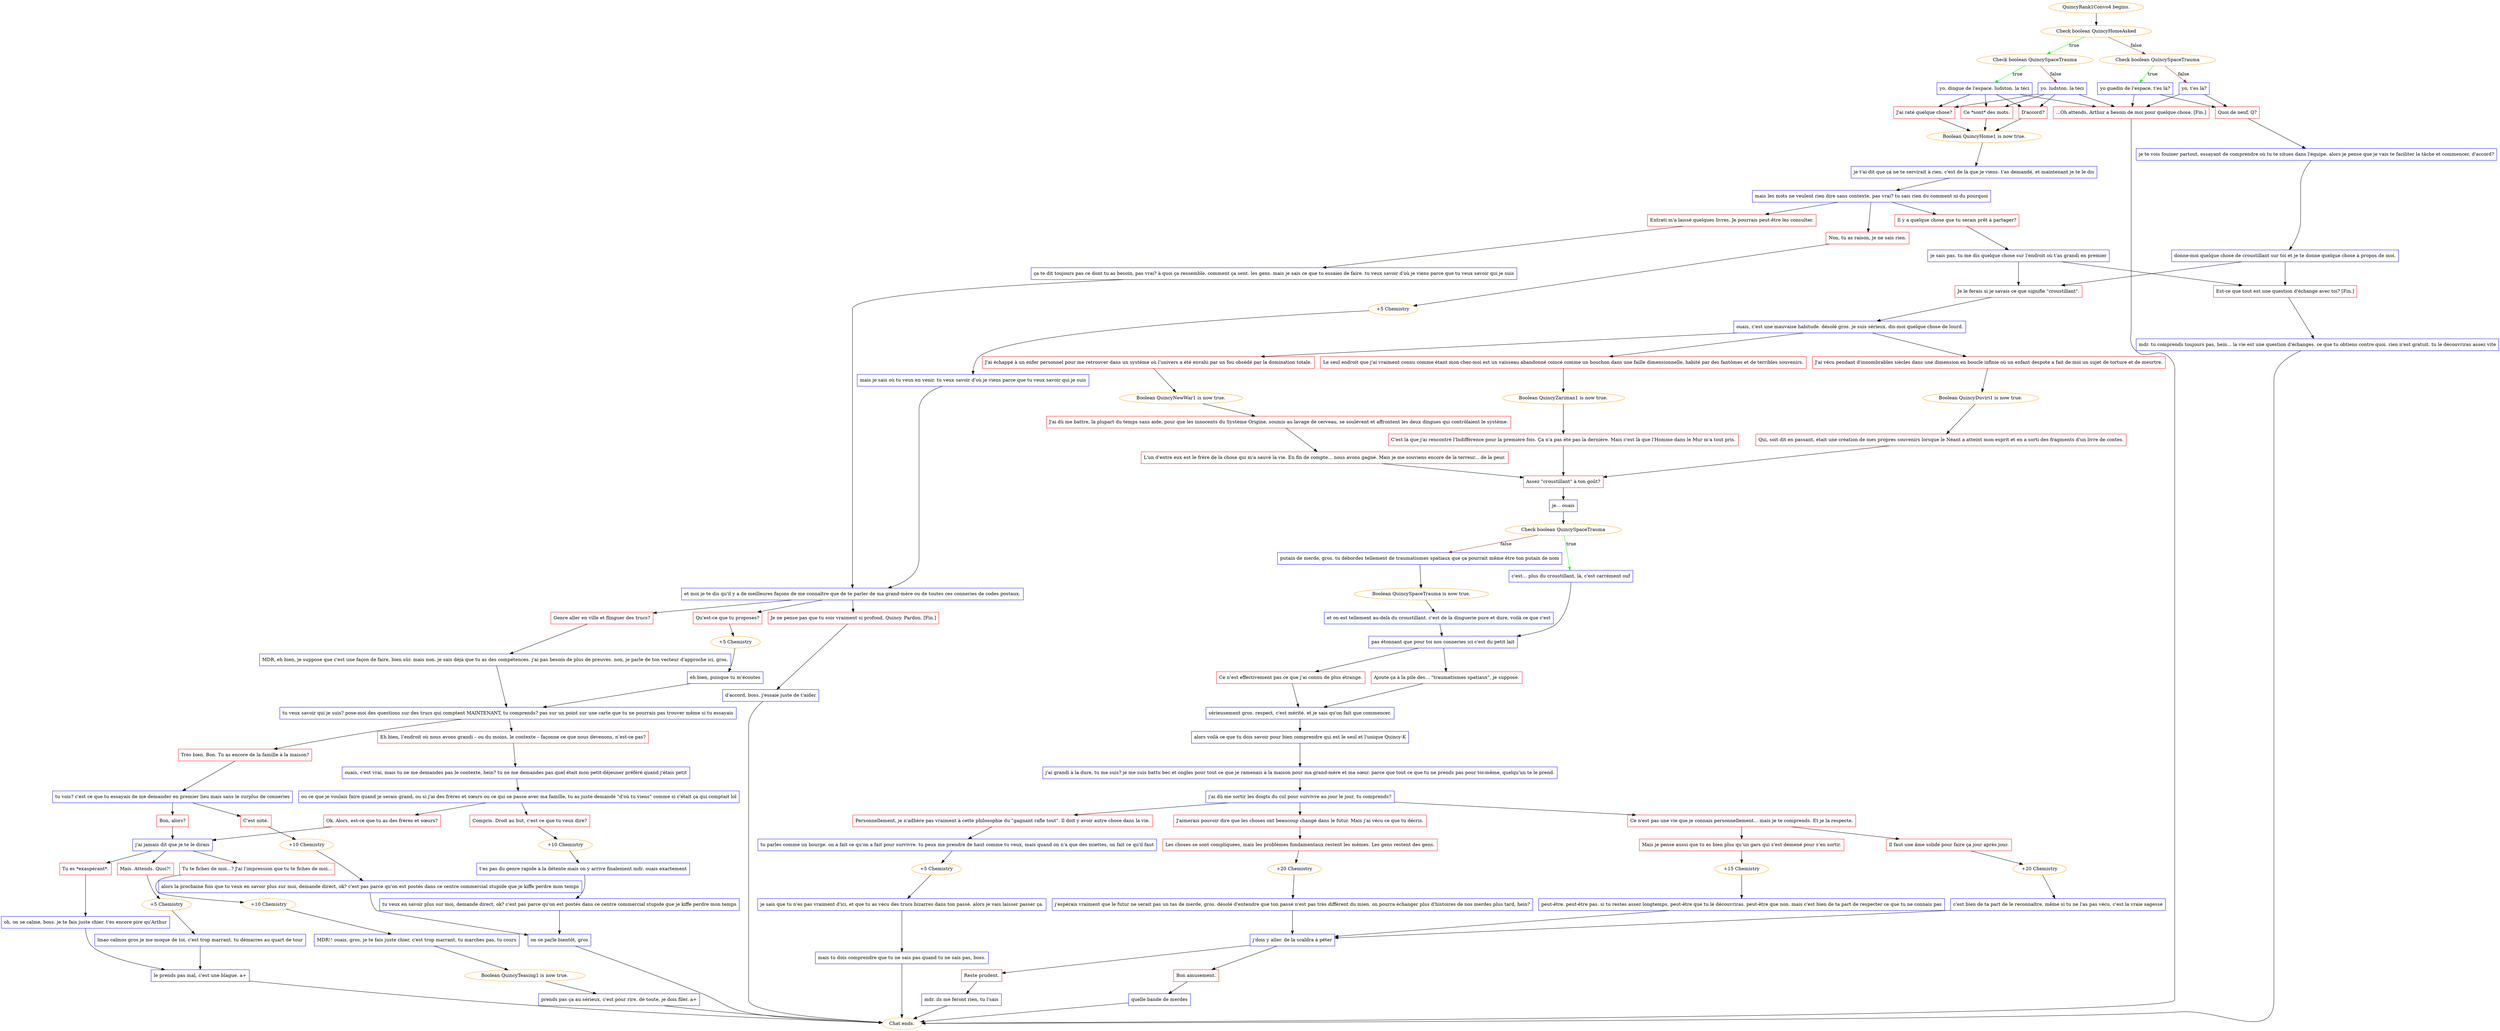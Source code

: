 digraph {
	"QuincyRank1Convo4 begins." [color=orange];
		"QuincyRank1Convo4 begins." -> j1294161024;
	j1294161024 [label="Check boolean QuincyHomeAsked",color=orange];
		j1294161024 -> j1942188630 [label=true,color=green];
		j1294161024 -> j2847950243 [label=false,color=brown];
	j1942188630 [label="Check boolean QuincySpaceTrauma",color=orange];
		j1942188630 -> j2241895460 [label=true,color=green];
		j1942188630 -> j4099980077 [label=false,color=brown];
	j2847950243 [label="Check boolean QuincySpaceTrauma",color=orange];
		j2847950243 -> j2059122591 [label=true,color=green];
		j2847950243 -> j116932150 [label=false,color=brown];
	j2241895460 [label="yo, dingue de l'espace. ludston. la téci",shape=box,color=blue];
		j2241895460 -> j464073613;
		j2241895460 -> j187059757;
		j2241895460 -> j2272367925;
		j2241895460 -> j876815217;
	j4099980077 [label="yo. ludston. la téci",shape=box,color=blue];
		j4099980077 -> j464073613;
		j4099980077 -> j187059757;
		j4099980077 -> j2272367925;
		j4099980077 -> j876815217;
	j2059122591 [label="yo guedin de l'espace, t'es là?",shape=box,color=blue];
		j2059122591 -> j2129232158;
		j2059122591 -> j876815217;
	j116932150 [label="yo, t'es là?",shape=box,color=blue];
		j116932150 -> j2129232158;
		j116932150 -> j876815217;
	j464073613 [label="D'accord?",shape=box,color=red];
		j464073613 -> j3507078852;
	j187059757 [label="Ce *sont* des mots.",shape=box,color=red];
		j187059757 -> j3507078852;
	j2272367925 [label="J'ai raté quelque chose?",shape=box,color=red];
		j2272367925 -> j3507078852;
	j876815217 [label="...Oh attends, Arthur a besoin de moi pour quelque chose. [Fin.]",shape=box,color=red];
		j876815217 -> "Chat ends.";
	j2129232158 [label="Quoi de neuf, Q?",shape=box,color=red];
		j2129232158 -> j1714861954;
	j3507078852 [label="Boolean QuincyHome1 is now true.",color=orange];
		j3507078852 -> j3885297697;
	"Chat ends." [color=orange];
	j1714861954 [label="je te vois fouiner partout, essayant de comprendre où tu te situes dans l'équipe. alors je pense que je vais te faciliter la tâche et commencer, d'accord?",shape=box,color=blue];
		j1714861954 -> j1301235934;
	j3885297697 [label="je t'ai dit que ça ne te servirait à rien. c'est de là que je viens. t'as demandé, et maintenant je te le dis",shape=box,color=blue];
		j3885297697 -> j3805276427;
	j1301235934 [label="donne-moi quelque chose de croustillant sur toi et je te donne quelque chose à propos de moi.",shape=box,color=blue];
		j1301235934 -> j325463339;
		j1301235934 -> j3191109344;
	j3805276427 [label="mais les mots ne veulent rien dire sans contexte, pas vrai? tu sais rien du comment ni du pourquoi",shape=box,color=blue];
		j3805276427 -> j2345539520;
		j3805276427 -> j2543841198;
		j3805276427 -> j2688133691;
	j325463339 [label="Je le ferais si je savais ce que signifie \"croustillant\".",shape=box,color=red];
		j325463339 -> j2880750933;
	j3191109344 [label="Est-ce que tout est une question d'échange avec toi? [Fin.]",shape=box,color=red];
		j3191109344 -> j1938608277;
	j2345539520 [label="Entrati m'a laissé quelques livres. Je pourrais peut-être les consulter.",shape=box,color=red];
		j2345539520 -> j1335515960;
	j2543841198 [label="Non, tu as raison, je ne sais rien.",shape=box,color=red];
		j2543841198 -> j3738995657;
	j2688133691 [label="Il y a quelque chose que tu serais prêt à partager?",shape=box,color=red];
		j2688133691 -> j136228333;
	j2880750933 [label="ouais, c'est une mauvaise habitude. désolé gros. je suis sérieux. dis-moi quelque chose de lourd.",shape=box,color=blue];
		j2880750933 -> j1758484216;
		j2880750933 -> j3523797343;
		j2880750933 -> j1321427041;
	j1938608277 [label="mdr. tu comprends toujours pas, hein... la vie est une question d'échanges. ce que tu obtiens contre quoi. rien n'est gratuit. tu le découvriras assez vite",shape=box,color=blue];
		j1938608277 -> "Chat ends.";
	j1335515960 [label="ça te dit toujours pas ce dont tu as besoin, pas vrai? à quoi ça ressemble. comment ça sent. les gens. mais je sais ce que tu essaies de faire. tu veux savoir d'où je viens parce que tu veux savoir qui je suis",shape=box,color=blue];
		j1335515960 -> j2988484701;
	j3738995657 [label="+5 Chemistry",color=orange];
		j3738995657 -> j935278544;
	j136228333 [label="je sais pas. tu me dis quelque chose sur l'endroit où t'as grandi en premier",shape=box,color=blue];
		j136228333 -> j325463339;
		j136228333 -> j3191109344;
	j1758484216 [label="J'ai échappé à un enfer personnel pour me retrouver dans un système où l'univers a été envahi par un fou obsédé par la domination totale.",shape=box,color=red];
		j1758484216 -> j1587869182;
	j3523797343 [label="Le seul endroit que j'ai vraiment connu comme étant mon chez-moi est un vaisseau abandonné coincé comme un bouchon dans une faille dimensionnelle, habité par des fantômes et de terribles souvenirs.",shape=box,color=red];
		j3523797343 -> j2654919687;
	j1321427041 [label="J'ai vécu pendant d'innombrables siècles dans une dimension en boucle infinie où un enfant despote a fait de moi un sujet de torture et de meurtre.",shape=box,color=red];
		j1321427041 -> j304541052;
	j2988484701 [label="et moi je te dis qu'il y a de meilleures façons de me connaître que de te parler de ma grand-mère ou de toutes ces conneries de codes postaux.",shape=box,color=blue];
		j2988484701 -> j3882414766;
		j2988484701 -> j375026557;
		j2988484701 -> j611597656;
	j935278544 [label="mais je sais où tu veux en venir. tu veux savoir d'où je viens parce que tu veux savoir qui je suis",shape=box,color=blue];
		j935278544 -> j2988484701;
	j1587869182 [label="Boolean QuincyNewWar1 is now true.",color=orange];
		j1587869182 -> j3356254751;
	j2654919687 [label="Boolean QuincyZariman1 is now true.",color=orange];
		j2654919687 -> j3219805450;
	j304541052 [label="Boolean QuincyDuviri1 is now true.",color=orange];
		j304541052 -> j1646419182;
	j3882414766 [label="Genre aller en ville et flinguer des trucs?",shape=box,color=red];
		j3882414766 -> j314492635;
	j375026557 [label="Qu'est-ce que tu proposes?",shape=box,color=red];
		j375026557 -> j541130066;
	j611597656 [label="Je ne pense pas que tu sois vraiment si profond, Quincy. Pardon. [Fin.]",shape=box,color=red];
		j611597656 -> j3230436624;
	j3356254751 [label="J'ai dû me battre, la plupart du temps sans aide, pour que les innocents du Système Origine, soumis au lavage de cerveau, se soulèvent et affrontent les deux dingues qui contrôlaient le système.",shape=box,color=red];
		j3356254751 -> j3804535254;
	j3219805450 [label="C'est là que j'ai rencontré l'Indifférence pour la première fois. Ça n'a pas été pas la dernière. Mais c'est là que l'Homme dans le Mur m'a tout pris.",shape=box,color=red];
		j3219805450 -> j3685414399;
	j1646419182 [label="Qui, soit dit en passant, était une création de mes propres souvenirs lorsque le Néant a atteint mon esprit et en a sorti des fragments d'un livre de contes.",shape=box,color=red];
		j1646419182 -> j3685414399;
	j314492635 [label="MDR, eh bien, je suppose que c'est une façon de faire, bien sûr. mais non. je sais déjà que tu as des compétences. j'ai pas besoin de plus de preuves. non, je parle de ton vecteur d'approche ici, gros.",shape=box,color=blue];
		j314492635 -> j3014450072;
	j541130066 [label="+5 Chemistry",color=orange];
		j541130066 -> j2575843809;
	j3230436624 [label="d'accord, boss. j'essaie juste de t'aider",shape=box,color=blue];
		j3230436624 -> "Chat ends.";
	j3804535254 [label="L'un d'entre eux est le frère de la chose qui m'a sauvé la vie. En fin de compte... nous avons gagné. Mais je me souviens encore de la terreur... de la peur.",shape=box,color=red];
		j3804535254 -> j3685414399;
	j3685414399 [label="Assez \"croustillant\" à ton goût?",shape=box,color=red];
		j3685414399 -> j698634690;
	j3014450072 [label="tu veux savoir qui je suis? pose-moi des questions sur des trucs qui comptent MAINTENANT, tu comprends? pas sur un point sur une carte que tu ne pourrais pas trouver même si tu essayais",shape=box,color=blue];
		j3014450072 -> j1371479668;
		j3014450072 -> j2604147758;
	j2575843809 [label="eh bien, puisque tu m'écoutes",shape=box,color=blue];
		j2575843809 -> j3014450072;
	j698634690 [label="je... ouais",shape=box,color=blue];
		j698634690 -> j2685777777;
	j1371479668 [label="Eh bien, l’endroit où nous avons grandi – ou du moins, le contexte – façonne ce que nous devenons, n’est-ce pas?",shape=box,color=red];
		j1371479668 -> j2351200640;
	j2604147758 [label="Très bien. Bon. Tu as encore de la famille à la maison?",shape=box,color=red];
		j2604147758 -> j2052888676;
	j2685777777 [label="Check boolean QuincySpaceTrauma",color=orange];
		j2685777777 -> j2393759166 [label=true,color=green];
		j2685777777 -> j4079112675 [label=false,color=brown];
	j2351200640 [label="ouais, c'est vrai, mais tu ne me demandes pas le contexte, hein? tu ne me demandes pas quel était mon petit-déjeuner préféré quand j'étais petit",shape=box,color=blue];
		j2351200640 -> j1433209882;
	j2052888676 [label="tu vois? c'est ce que tu essayais de me demander en premier lieu mais sans le surplus de conneries",shape=box,color=blue];
		j2052888676 -> j2579176916;
		j2052888676 -> j924552676;
	j2393759166 [label="c'est... plus du croustillant, là, c'est carrément ouf",shape=box,color=blue];
		j2393759166 -> j1894129968;
	j4079112675 [label="putain de merde, gros. tu débordes tellement de traumatismes spatiaux que ça pourrait même être ton putain de nom",shape=box,color=blue];
		j4079112675 -> j3458187607;
	j1433209882 [label="ou ce que je voulais faire quand je serais grand, ou si j'ai des frères et sœurs ou ce qui se passe avec ma famille, tu as juste demandé \"d'où tu viens\" comme si c'était ça qui comptait lol",shape=box,color=blue];
		j1433209882 -> j1145256571;
		j1433209882 -> j2776454934;
	j2579176916 [label="Bon, alors?",shape=box,color=red];
		j2579176916 -> j3760186701;
	j924552676 [label="C'est noté.",shape=box,color=red];
		j924552676 -> j2808181595;
	j1894129968 [label="pas étonnant que pour toi nos conneries ici c'est du petit lait",shape=box,color=blue];
		j1894129968 -> j3448684677;
		j1894129968 -> j471575965;
	j3458187607 [label="Boolean QuincySpaceTrauma is now true.",color=orange];
		j3458187607 -> j2041737358;
	j1145256571 [label="Compris. Droit au but, c'est ce que tu veux dire?",shape=box,color=red];
		j1145256571 -> j3043678748;
	j2776454934 [label="Ok. Alors, est-ce que tu as des frères et sœurs?",shape=box,color=red];
		j2776454934 -> j3760186701;
	j3760186701 [label="j'ai jamais dit que je te le dirais",shape=box,color=blue];
		j3760186701 -> j3976583141;
		j3760186701 -> j3551315340;
		j3760186701 -> j3578921084;
	j2808181595 [label="+10 Chemistry",color=orange];
		j2808181595 -> j342409318;
	j3448684677 [label="Ce n’est effectivement pas ce que j'ai connu de plus étrange.",shape=box,color=red];
		j3448684677 -> j2293612289;
	j471575965 [label="Ajoute ça à la pile des... \"traumatismes spatiaux\", je suppose.",shape=box,color=red];
		j471575965 -> j2293612289;
	j2041737358 [label="et on est tellement au-delà du croustillant. c'est de la dinguerie pure et dure, voilà ce que c'est",shape=box,color=blue];
		j2041737358 -> j1894129968;
	j3043678748 [label="+10 Chemistry",color=orange];
		j3043678748 -> j1210919341;
	j3976583141 [label="Mais. Attends. Quoi?!",shape=box,color=red];
		j3976583141 -> j1301025517;
	j3551315340 [label="Tu te fiches de moi...? J'ai l'impression que tu te fiches de moi...",shape=box,color=red];
		j3551315340 -> j2083413167;
	j3578921084 [label="Tu es *exaspérant*.",shape=box,color=red];
		j3578921084 -> j1483135360;
	j342409318 [label="alors la prochaine fois que tu veux en savoir plus sur moi, demande direct, ok? c'est pas parce qu'on est postés dans ce centre commercial stupide que je kiffe perdre mon temps",shape=box,color=blue];
		j342409318 -> j2832639312;
	j2293612289 [label="sérieusement gros. respect, c'est mérité. et je sais qu'on fait que commencer.",shape=box,color=blue];
		j2293612289 -> j768551212;
	j1210919341 [label="t'es pas du genre rapide à la détente mais on y arrive finalement mdr. ouais exactement",shape=box,color=blue];
		j1210919341 -> j418748704;
	j1301025517 [label="+5 Chemistry",color=orange];
		j1301025517 -> j745715196;
	j2083413167 [label="+10 Chemistry",color=orange];
		j2083413167 -> j921442779;
	j1483135360 [label="oh, on se calme, boss. je te fais juste chier. t'es encore pire qu'Arthur",shape=box,color=blue];
		j1483135360 -> j1789354021;
	j2832639312 [label="on se parle bientôt, gros",shape=box,color=blue];
		j2832639312 -> "Chat ends.";
	j768551212 [label="alors voilà ce que tu dois savoir pour bien comprendre qui est le seul et l'unique Quincy-K",shape=box,color=blue];
		j768551212 -> j3026385116;
	j418748704 [label="tu veux en savoir plus sur moi, demande direct, ok? c'est pas parce qu'on est postés dans ce centre commercial stupide que je kiffe perdre mon temps",shape=box,color=blue];
		j418748704 -> j2832639312;
	j745715196 [label="lmao calmos gros je me moque de toi. c'est trop marrant. tu démarres au quart de tour",shape=box,color=blue];
		j745715196 -> j1789354021;
	j921442779 [label="MDR!! ouais, gros, je te fais juste chier, c'est trop marrant, tu marches pas, tu cours",shape=box,color=blue];
		j921442779 -> j2990224620;
	j1789354021 [label="le prends pas mal, c'est une blague. a+",shape=box,color=blue];
		j1789354021 -> "Chat ends.";
	j3026385116 [label="j'ai grandi à la dure, tu me suis? je me suis battu bec et ongles pour tout ce que je ramenais à la maison pour ma grand-mère et ma sœur. parce que tout ce que tu ne prends pas pour toi-même, quelqu'un te le prend.",shape=box,color=blue];
		j3026385116 -> j1105093204;
	j2990224620 [label="Boolean QuincyTeasing1 is now true.",color=orange];
		j2990224620 -> j2588675949;
	j1105093204 [label="j'ai dû me sortir les doigts du cul pour survivre au jour le jour, tu comprends?",shape=box,color=blue];
		j1105093204 -> j1820798765;
		j1105093204 -> j1715617110;
		j1105093204 -> j1117867704;
	j2588675949 [label="prends pas ça au sérieux, c'est pour rire. de toute, je dois filer. a+",shape=box,color=blue];
		j2588675949 -> "Chat ends.";
	j1820798765 [label="J'aimerais pouvoir dire que les choses ont beaucoup changé dans le futur. Mais j'ai vécu ce que tu décris.",shape=box,color=red];
		j1820798765 -> j1208586884;
	j1715617110 [label="Ce n'est pas une vie que je connais personnellement... mais je te comprends. Et je la respecte.",shape=box,color=red];
		j1715617110 -> j1435000606;
		j1715617110 -> j176805472;
	j1117867704 [label="Personnellement, je n'adhère pas vraiment à cette philosophie du \"gagnant rafle tout\". Il doit y avoir autre chose dans la vie.",shape=box,color=red];
		j1117867704 -> j1425404842;
	j1208586884 [label="Les choses se sont compliquées, mais les problèmes fondamentaux restent les mêmes. Les gens restent des gens.",shape=box,color=red];
		j1208586884 -> j329815632;
	j1435000606 [label="Mais je pense aussi que tu es bien plus qu’un gars qui s'est démené pour s’en sortir.",shape=box,color=red];
		j1435000606 -> j4146924329;
	j176805472 [label="Il faut une âme solide pour faire ça jour après jour.",shape=box,color=red];
		j176805472 -> j2154199025;
	j1425404842 [label="tu parles comme un bourge. on a fait ce qu'on a fait pour survivre. tu peux me prendre de haut comme tu veux, mais quand on n'a que des miettes, on fait ce qu'il faut",shape=box,color=blue];
		j1425404842 -> j1343309086;
	j329815632 [label="+20 Chemistry",color=orange];
		j329815632 -> j83208690;
	j4146924329 [label="+15 Chemistry",color=orange];
		j4146924329 -> j2997201748;
	j2154199025 [label="+20 Chemistry",color=orange];
		j2154199025 -> j523493718;
	j1343309086 [label="+5 Chemistry",color=orange];
		j1343309086 -> j2510514278;
	j83208690 [label="j'espérais vraiment que le futur ne serait pas un tas de merde, gros. désolé d'entendre que ton passé n'est pas très différent du mien. on pourra échanger plus d'histoires de nos merdes plus tard, hein?",shape=box,color=blue];
		j83208690 -> j761330198;
	j2997201748 [label="peut-être. peut-être pas. si tu restes assez longtemps, peut-être que tu le découvriras. peut-être que non. mais c'est bien de ta part de respecter ce que tu ne connais pas",shape=box,color=blue];
		j2997201748 -> j761330198;
	j523493718 [label="c'est bien de ta part de le reconnaître, même si tu ne l'as pas vécu. c'est la vraie sagesse",shape=box,color=blue];
		j523493718 -> j761330198;
	j2510514278 [label="je sais que tu n'es pas vraiment d'ici, et que tu as vécu des trucs bizarres dans ton passé. alors je vais laisser passer ça.",shape=box,color=blue];
		j2510514278 -> j2521358467;
	j761330198 [label="j'dois y aller. de la scaldra à péter",shape=box,color=blue];
		j761330198 -> j909088432;
		j761330198 -> j3894188340;
	j2521358467 [label="mais tu dois comprendre que tu ne sais pas quand tu ne sais pas, boss.",shape=box,color=blue];
		j2521358467 -> "Chat ends.";
	j909088432 [label="Bon amusement.",shape=box,color=red];
		j909088432 -> j3738790464;
	j3894188340 [label="Reste prudent.",shape=box,color=red];
		j3894188340 -> j1942493881;
	j3738790464 [label="quelle bande de merdes",shape=box,color=blue];
		j3738790464 -> "Chat ends.";
	j1942493881 [label="mdr. ils me feront rien, tu l'sais",shape=box,color=blue];
		j1942493881 -> "Chat ends.";
}